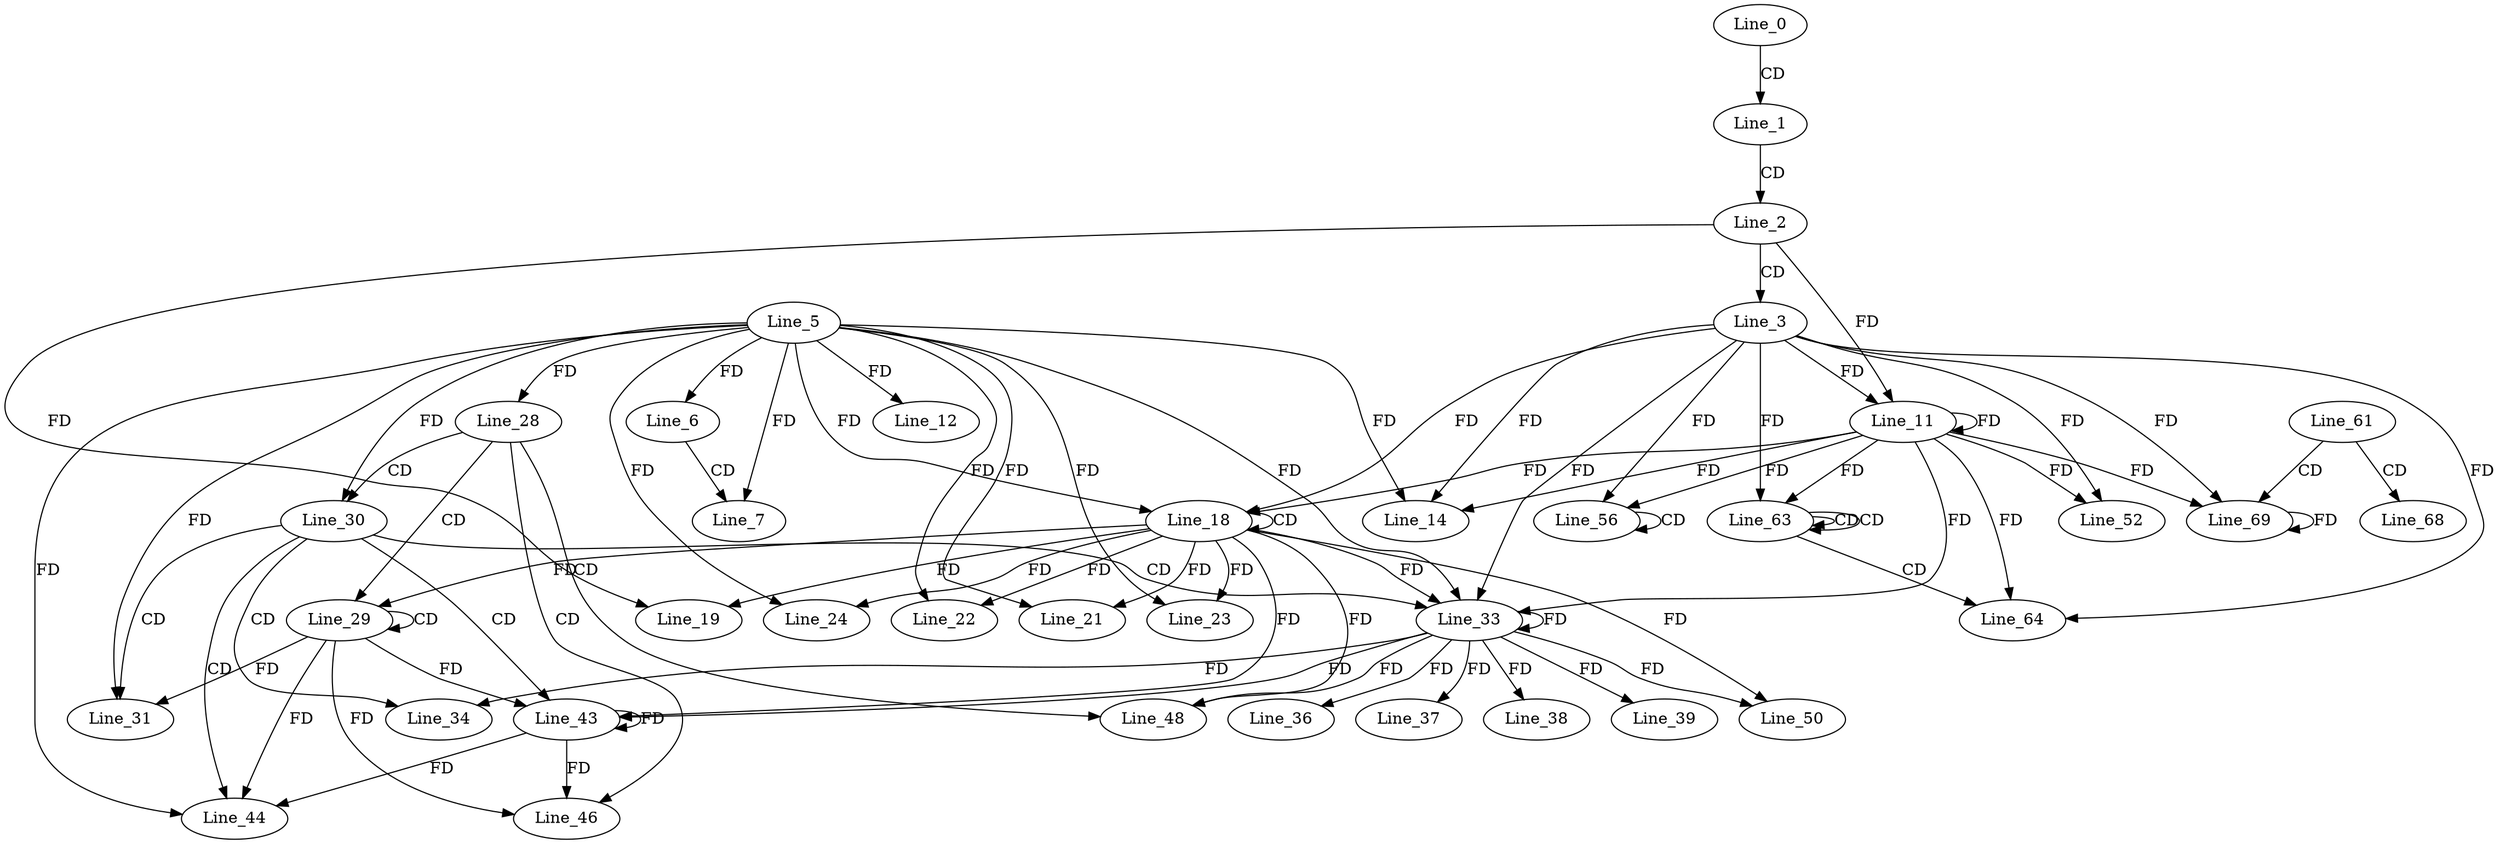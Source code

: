 digraph G {
  Line_0;
  Line_1;
  Line_2;
  Line_3;
  Line_5;
  Line_6;
  Line_6;
  Line_6;
  Line_7;
  Line_11;
  Line_11;
  Line_12;
  Line_14;
  Line_14;
  Line_18;
  Line_18;
  Line_18;
  Line_19;
  Line_19;
  Line_21;
  Line_21;
  Line_22;
  Line_22;
  Line_23;
  Line_23;
  Line_24;
  Line_24;
  Line_28;
  Line_28;
  Line_29;
  Line_29;
  Line_30;
  Line_30;
  Line_31;
  Line_33;
  Line_33;
  Line_33;
  Line_34;
  Line_34;
  Line_36;
  Line_36;
  Line_37;
  Line_37;
  Line_38;
  Line_38;
  Line_39;
  Line_39;
  Line_43;
  Line_43;
  Line_44;
  Line_46;
  Line_48;
  Line_50;
  Line_52;
  Line_56;
  Line_56;
  Line_63;
  Line_63;
  Line_63;
  Line_64;
  Line_61;
  Line_68;
  Line_69;
  Line_0 -> Line_1 [ label="CD" ];
  Line_1 -> Line_2 [ label="CD" ];
  Line_2 -> Line_3 [ label="CD" ];
  Line_5 -> Line_6 [ label="FD" ];
  Line_6 -> Line_7 [ label="CD" ];
  Line_5 -> Line_7 [ label="FD" ];
  Line_3 -> Line_11 [ label="FD" ];
  Line_11 -> Line_11 [ label="FD" ];
  Line_2 -> Line_11 [ label="FD" ];
  Line_5 -> Line_12 [ label="FD" ];
  Line_3 -> Line_14 [ label="FD" ];
  Line_11 -> Line_14 [ label="FD" ];
  Line_5 -> Line_14 [ label="FD" ];
  Line_18 -> Line_18 [ label="CD" ];
  Line_3 -> Line_18 [ label="FD" ];
  Line_11 -> Line_18 [ label="FD" ];
  Line_5 -> Line_18 [ label="FD" ];
  Line_18 -> Line_19 [ label="FD" ];
  Line_2 -> Line_19 [ label="FD" ];
  Line_18 -> Line_21 [ label="FD" ];
  Line_5 -> Line_21 [ label="FD" ];
  Line_18 -> Line_22 [ label="FD" ];
  Line_5 -> Line_22 [ label="FD" ];
  Line_18 -> Line_23 [ label="FD" ];
  Line_5 -> Line_23 [ label="FD" ];
  Line_18 -> Line_24 [ label="FD" ];
  Line_5 -> Line_24 [ label="FD" ];
  Line_5 -> Line_28 [ label="FD" ];
  Line_28 -> Line_29 [ label="CD" ];
  Line_29 -> Line_29 [ label="CD" ];
  Line_18 -> Line_29 [ label="FD" ];
  Line_28 -> Line_30 [ label="CD" ];
  Line_5 -> Line_30 [ label="FD" ];
  Line_30 -> Line_31 [ label="CD" ];
  Line_5 -> Line_31 [ label="FD" ];
  Line_29 -> Line_31 [ label="FD" ];
  Line_30 -> Line_33 [ label="CD" ];
  Line_18 -> Line_33 [ label="FD" ];
  Line_33 -> Line_33 [ label="FD" ];
  Line_3 -> Line_33 [ label="FD" ];
  Line_11 -> Line_33 [ label="FD" ];
  Line_5 -> Line_33 [ label="FD" ];
  Line_30 -> Line_34 [ label="CD" ];
  Line_33 -> Line_34 [ label="FD" ];
  Line_33 -> Line_36 [ label="FD" ];
  Line_33 -> Line_37 [ label="FD" ];
  Line_33 -> Line_38 [ label="FD" ];
  Line_33 -> Line_39 [ label="FD" ];
  Line_30 -> Line_43 [ label="CD" ];
  Line_29 -> Line_43 [ label="FD" ];
  Line_43 -> Line_43 [ label="FD" ];
  Line_18 -> Line_43 [ label="FD" ];
  Line_33 -> Line_43 [ label="FD" ];
  Line_30 -> Line_44 [ label="CD" ];
  Line_5 -> Line_44 [ label="FD" ];
  Line_29 -> Line_44 [ label="FD" ];
  Line_43 -> Line_44 [ label="FD" ];
  Line_28 -> Line_46 [ label="CD" ];
  Line_29 -> Line_46 [ label="FD" ];
  Line_43 -> Line_46 [ label="FD" ];
  Line_28 -> Line_48 [ label="CD" ];
  Line_18 -> Line_48 [ label="FD" ];
  Line_33 -> Line_48 [ label="FD" ];
  Line_18 -> Line_50 [ label="FD" ];
  Line_33 -> Line_50 [ label="FD" ];
  Line_3 -> Line_52 [ label="FD" ];
  Line_11 -> Line_52 [ label="FD" ];
  Line_56 -> Line_56 [ label="CD" ];
  Line_3 -> Line_56 [ label="FD" ];
  Line_11 -> Line_56 [ label="FD" ];
  Line_63 -> Line_63 [ label="CD" ];
  Line_63 -> Line_63 [ label="CD" ];
  Line_3 -> Line_63 [ label="FD" ];
  Line_11 -> Line_63 [ label="FD" ];
  Line_63 -> Line_64 [ label="CD" ];
  Line_3 -> Line_64 [ label="FD" ];
  Line_11 -> Line_64 [ label="FD" ];
  Line_61 -> Line_68 [ label="CD" ];
  Line_61 -> Line_69 [ label="CD" ];
  Line_3 -> Line_69 [ label="FD" ];
  Line_11 -> Line_69 [ label="FD" ];
  Line_69 -> Line_69 [ label="FD" ];
}
